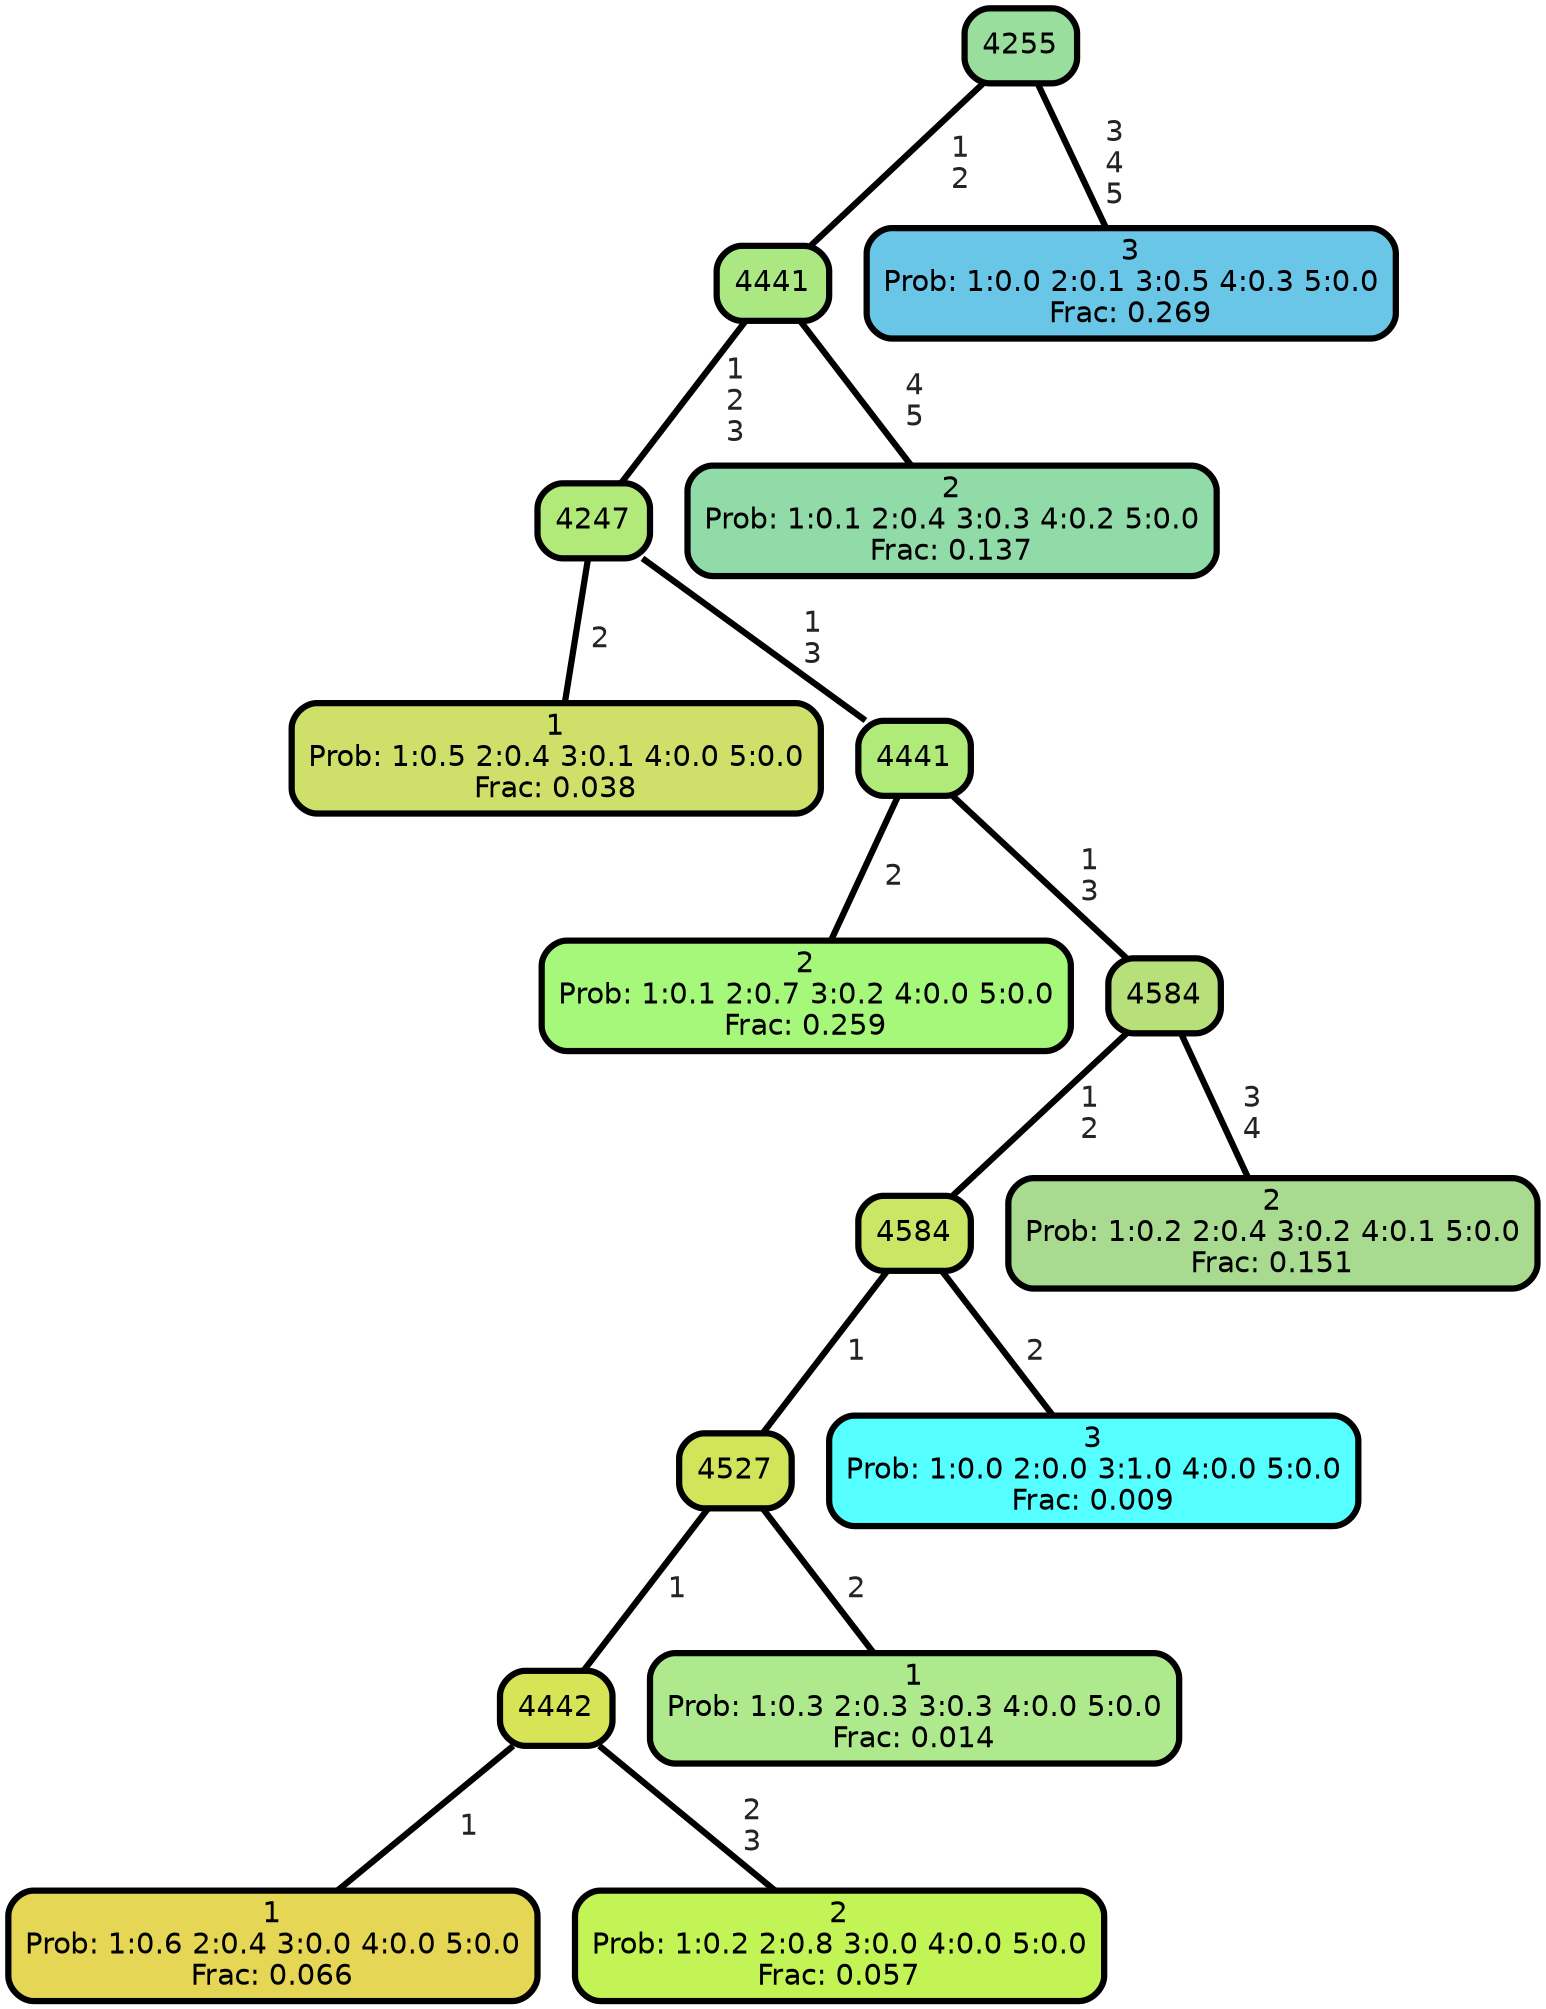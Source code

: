 graph Tree {
node [shape=box, style="filled, rounded",color="black",penwidth="3",fontcolor="black",                 fontname=helvetica] ;
graph [ranksep="0 equally", splines=straight,                 bgcolor=transparent, dpi=200] ;
edge [fontname=helvetica, fontweight=bold,fontcolor=grey14,color=black] ;
0 [label="1
Prob: 1:0.5 2:0.4 3:0.1 4:0.0 5:0.0
Frac: 0.038", fillcolor="#cfe06a"] ;
1 [label="4247", fillcolor="#b2ea79"] ;
2 [label="2
Prob: 1:0.1 2:0.7 3:0.2 4:0.0 5:0.0
Frac: 0.259", fillcolor="#a6f87a"] ;
3 [label="4441", fillcolor="#b0eb7a"] ;
4 [label="1
Prob: 1:0.6 2:0.4 3:0.0 4:0.0 5:0.0
Frac: 0.066", fillcolor="#e5d755"] ;
5 [label="4442", fillcolor="#d6e455"] ;
6 [label="2
Prob: 1:0.2 2:0.8 3:0.0 4:0.0 5:0.0
Frac: 0.057", fillcolor="#c3f455"] ;
7 [label="4527", fillcolor="#d1e55a"] ;
8 [label="1
Prob: 1:0.3 2:0.3 3:0.3 4:0.0 5:0.0
Frac: 0.014", fillcolor="#aeea8d"] ;
9 [label="4584", fillcolor="#c9e765"] ;
10 [label="3
Prob: 1:0.0 2:0.0 3:1.0 4:0.0 5:0.0
Frac: 0.009", fillcolor="#55ffff"] ;
11 [label="4584", fillcolor="#b8e07a"] ;
12 [label="2
Prob: 1:0.2 2:0.4 3:0.2 4:0.1 5:0.0
Frac: 0.151", fillcolor="#a8da8f"] ;
13 [label="4441", fillcolor="#abe881"] ;
14 [label="2
Prob: 1:0.1 2:0.4 3:0.3 4:0.2 5:0.0
Frac: 0.137", fillcolor="#90dba7"] ;
15 [label="4255", fillcolor="#9ade9d"] ;
16 [label="3
Prob: 1:0.0 2:0.1 3:0.5 4:0.3 5:0.0
Frac: 0.269", fillcolor="#6ac6e7"] ;
1 -- 0 [label=" 2",penwidth=3] ;
1 -- 3 [label=" 1\n 3",penwidth=3] ;
3 -- 2 [label=" 2",penwidth=3] ;
3 -- 11 [label=" 1\n 3",penwidth=3] ;
5 -- 4 [label=" 1",penwidth=3] ;
5 -- 6 [label=" 2\n 3",penwidth=3] ;
7 -- 5 [label=" 1",penwidth=3] ;
7 -- 8 [label=" 2",penwidth=3] ;
9 -- 7 [label=" 1",penwidth=3] ;
9 -- 10 [label=" 2",penwidth=3] ;
11 -- 9 [label=" 1\n 2",penwidth=3] ;
11 -- 12 [label=" 3\n 4",penwidth=3] ;
13 -- 1 [label=" 1\n 2\n 3",penwidth=3] ;
13 -- 14 [label=" 4\n 5",penwidth=3] ;
15 -- 13 [label=" 1\n 2",penwidth=3] ;
15 -- 16 [label=" 3\n 4\n 5",penwidth=3] ;
{rank = same;}}